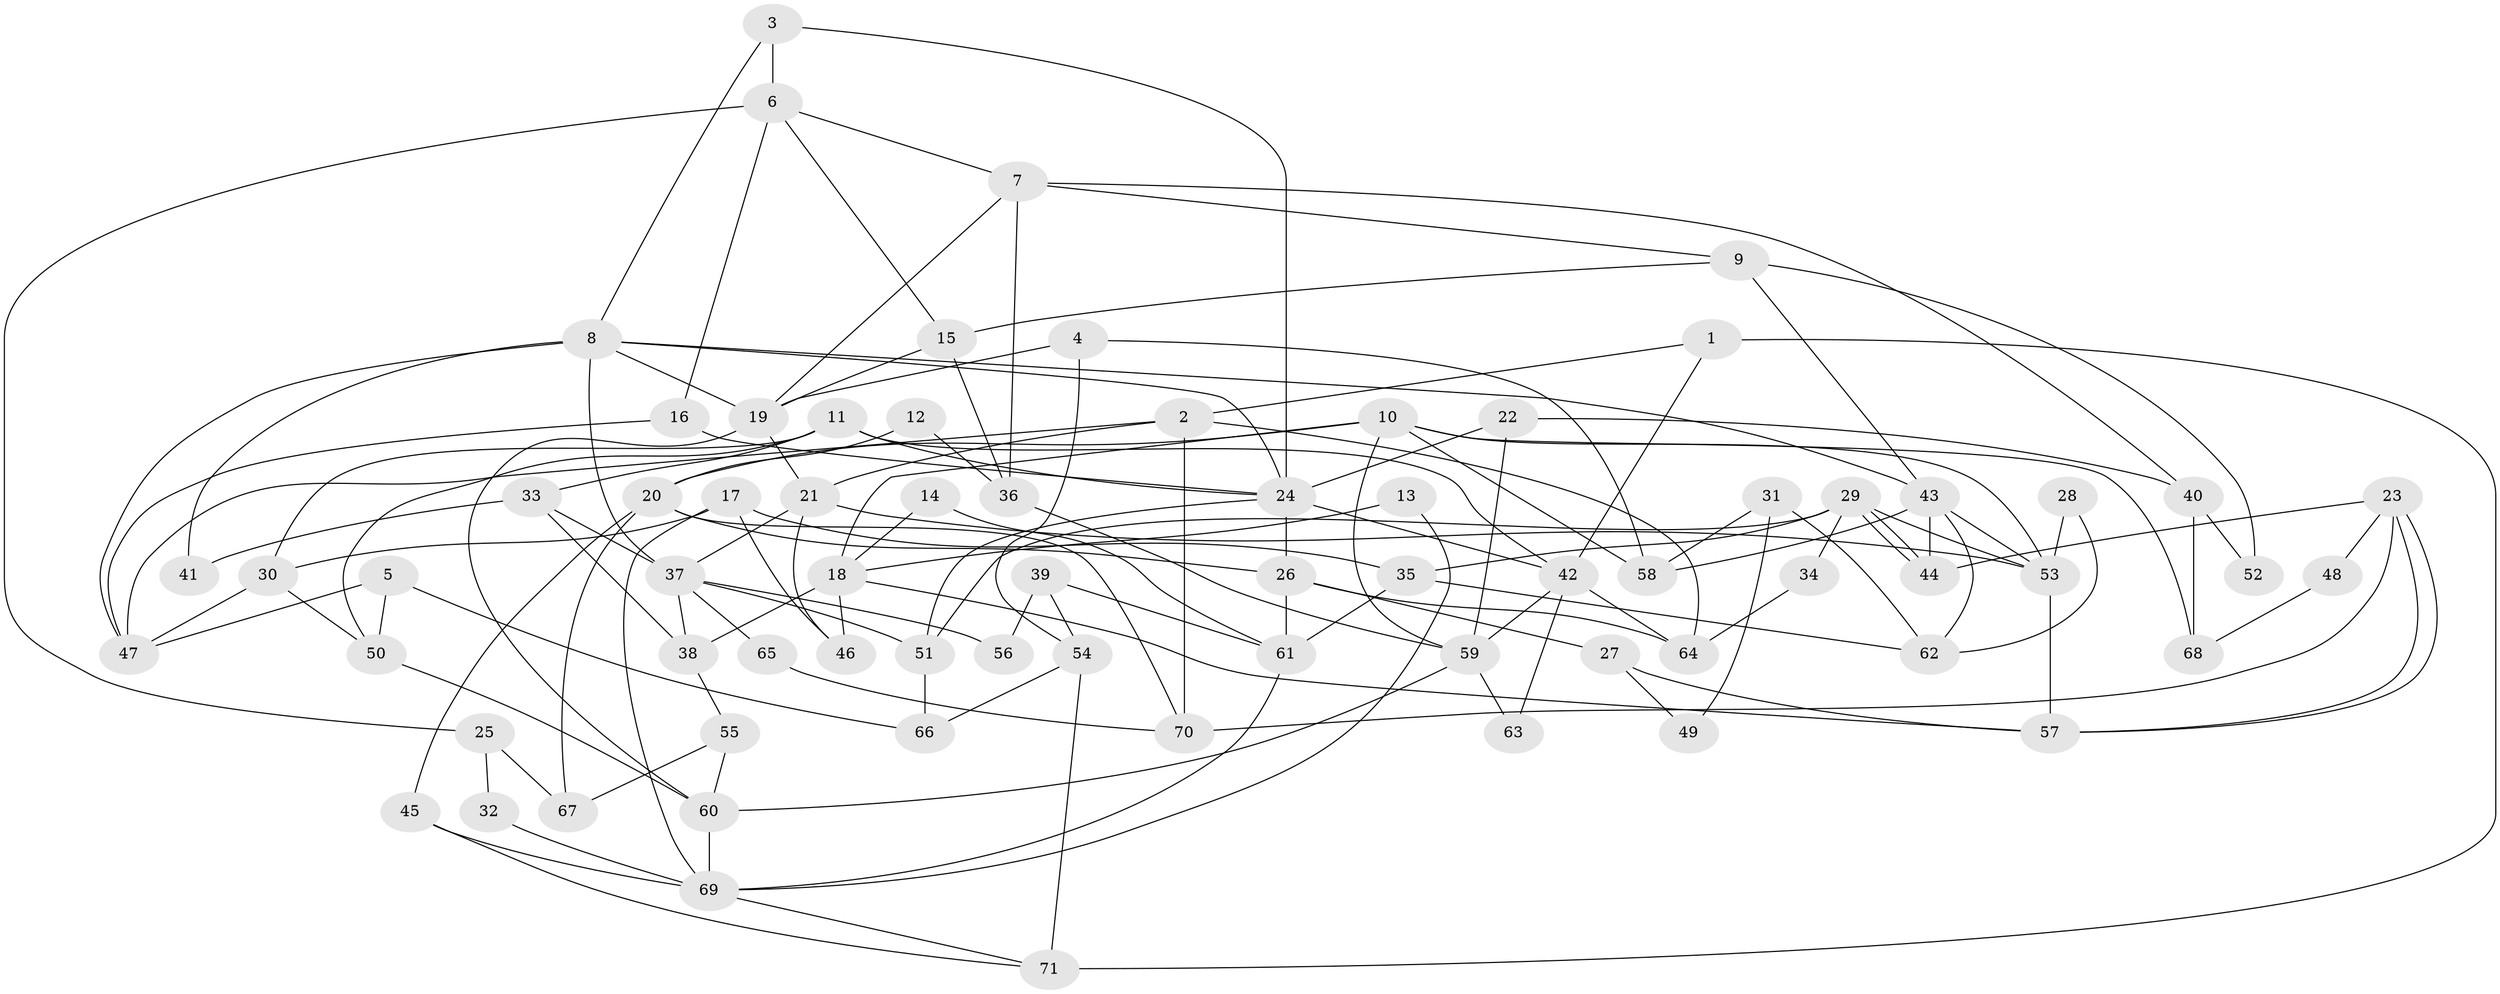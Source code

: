 // coarse degree distribution, {3: 0.18604651162790697, 8: 0.06976744186046512, 5: 0.23255813953488372, 6: 0.13953488372093023, 7: 0.09302325581395349, 10: 0.023255813953488372, 4: 0.06976744186046512, 2: 0.13953488372093023, 9: 0.046511627906976744}
// Generated by graph-tools (version 1.1) at 2025/42/03/06/25 10:42:00]
// undirected, 71 vertices, 142 edges
graph export_dot {
graph [start="1"]
  node [color=gray90,style=filled];
  1;
  2;
  3;
  4;
  5;
  6;
  7;
  8;
  9;
  10;
  11;
  12;
  13;
  14;
  15;
  16;
  17;
  18;
  19;
  20;
  21;
  22;
  23;
  24;
  25;
  26;
  27;
  28;
  29;
  30;
  31;
  32;
  33;
  34;
  35;
  36;
  37;
  38;
  39;
  40;
  41;
  42;
  43;
  44;
  45;
  46;
  47;
  48;
  49;
  50;
  51;
  52;
  53;
  54;
  55;
  56;
  57;
  58;
  59;
  60;
  61;
  62;
  63;
  64;
  65;
  66;
  67;
  68;
  69;
  70;
  71;
  1 -- 71;
  1 -- 2;
  1 -- 42;
  2 -- 64;
  2 -- 21;
  2 -- 47;
  2 -- 70;
  3 -- 8;
  3 -- 24;
  3 -- 6;
  4 -- 19;
  4 -- 58;
  4 -- 54;
  5 -- 47;
  5 -- 50;
  5 -- 66;
  6 -- 16;
  6 -- 7;
  6 -- 15;
  6 -- 25;
  7 -- 9;
  7 -- 19;
  7 -- 36;
  7 -- 40;
  8 -- 19;
  8 -- 43;
  8 -- 24;
  8 -- 37;
  8 -- 41;
  8 -- 47;
  9 -- 43;
  9 -- 15;
  9 -- 52;
  10 -- 53;
  10 -- 18;
  10 -- 20;
  10 -- 58;
  10 -- 59;
  10 -- 68;
  11 -- 24;
  11 -- 30;
  11 -- 33;
  11 -- 42;
  11 -- 50;
  12 -- 36;
  12 -- 20;
  13 -- 69;
  13 -- 18;
  14 -- 61;
  14 -- 18;
  15 -- 36;
  15 -- 19;
  16 -- 47;
  16 -- 24;
  17 -- 30;
  17 -- 69;
  17 -- 35;
  17 -- 46;
  18 -- 46;
  18 -- 38;
  18 -- 57;
  19 -- 21;
  19 -- 60;
  20 -- 26;
  20 -- 45;
  20 -- 67;
  20 -- 70;
  21 -- 37;
  21 -- 46;
  21 -- 53;
  22 -- 59;
  22 -- 24;
  22 -- 40;
  23 -- 57;
  23 -- 57;
  23 -- 70;
  23 -- 44;
  23 -- 48;
  24 -- 42;
  24 -- 26;
  24 -- 51;
  25 -- 67;
  25 -- 32;
  26 -- 61;
  26 -- 27;
  26 -- 64;
  27 -- 57;
  27 -- 49;
  28 -- 53;
  28 -- 62;
  29 -- 44;
  29 -- 44;
  29 -- 53;
  29 -- 34;
  29 -- 35;
  29 -- 51;
  30 -- 47;
  30 -- 50;
  31 -- 62;
  31 -- 58;
  31 -- 49;
  32 -- 69;
  33 -- 37;
  33 -- 38;
  33 -- 41;
  34 -- 64;
  35 -- 61;
  35 -- 62;
  36 -- 59;
  37 -- 51;
  37 -- 38;
  37 -- 56;
  37 -- 65;
  38 -- 55;
  39 -- 54;
  39 -- 61;
  39 -- 56;
  40 -- 52;
  40 -- 68;
  42 -- 59;
  42 -- 63;
  42 -- 64;
  43 -- 53;
  43 -- 44;
  43 -- 58;
  43 -- 62;
  45 -- 71;
  45 -- 69;
  48 -- 68;
  50 -- 60;
  51 -- 66;
  53 -- 57;
  54 -- 66;
  54 -- 71;
  55 -- 60;
  55 -- 67;
  59 -- 60;
  59 -- 63;
  60 -- 69;
  61 -- 69;
  65 -- 70;
  69 -- 71;
}
